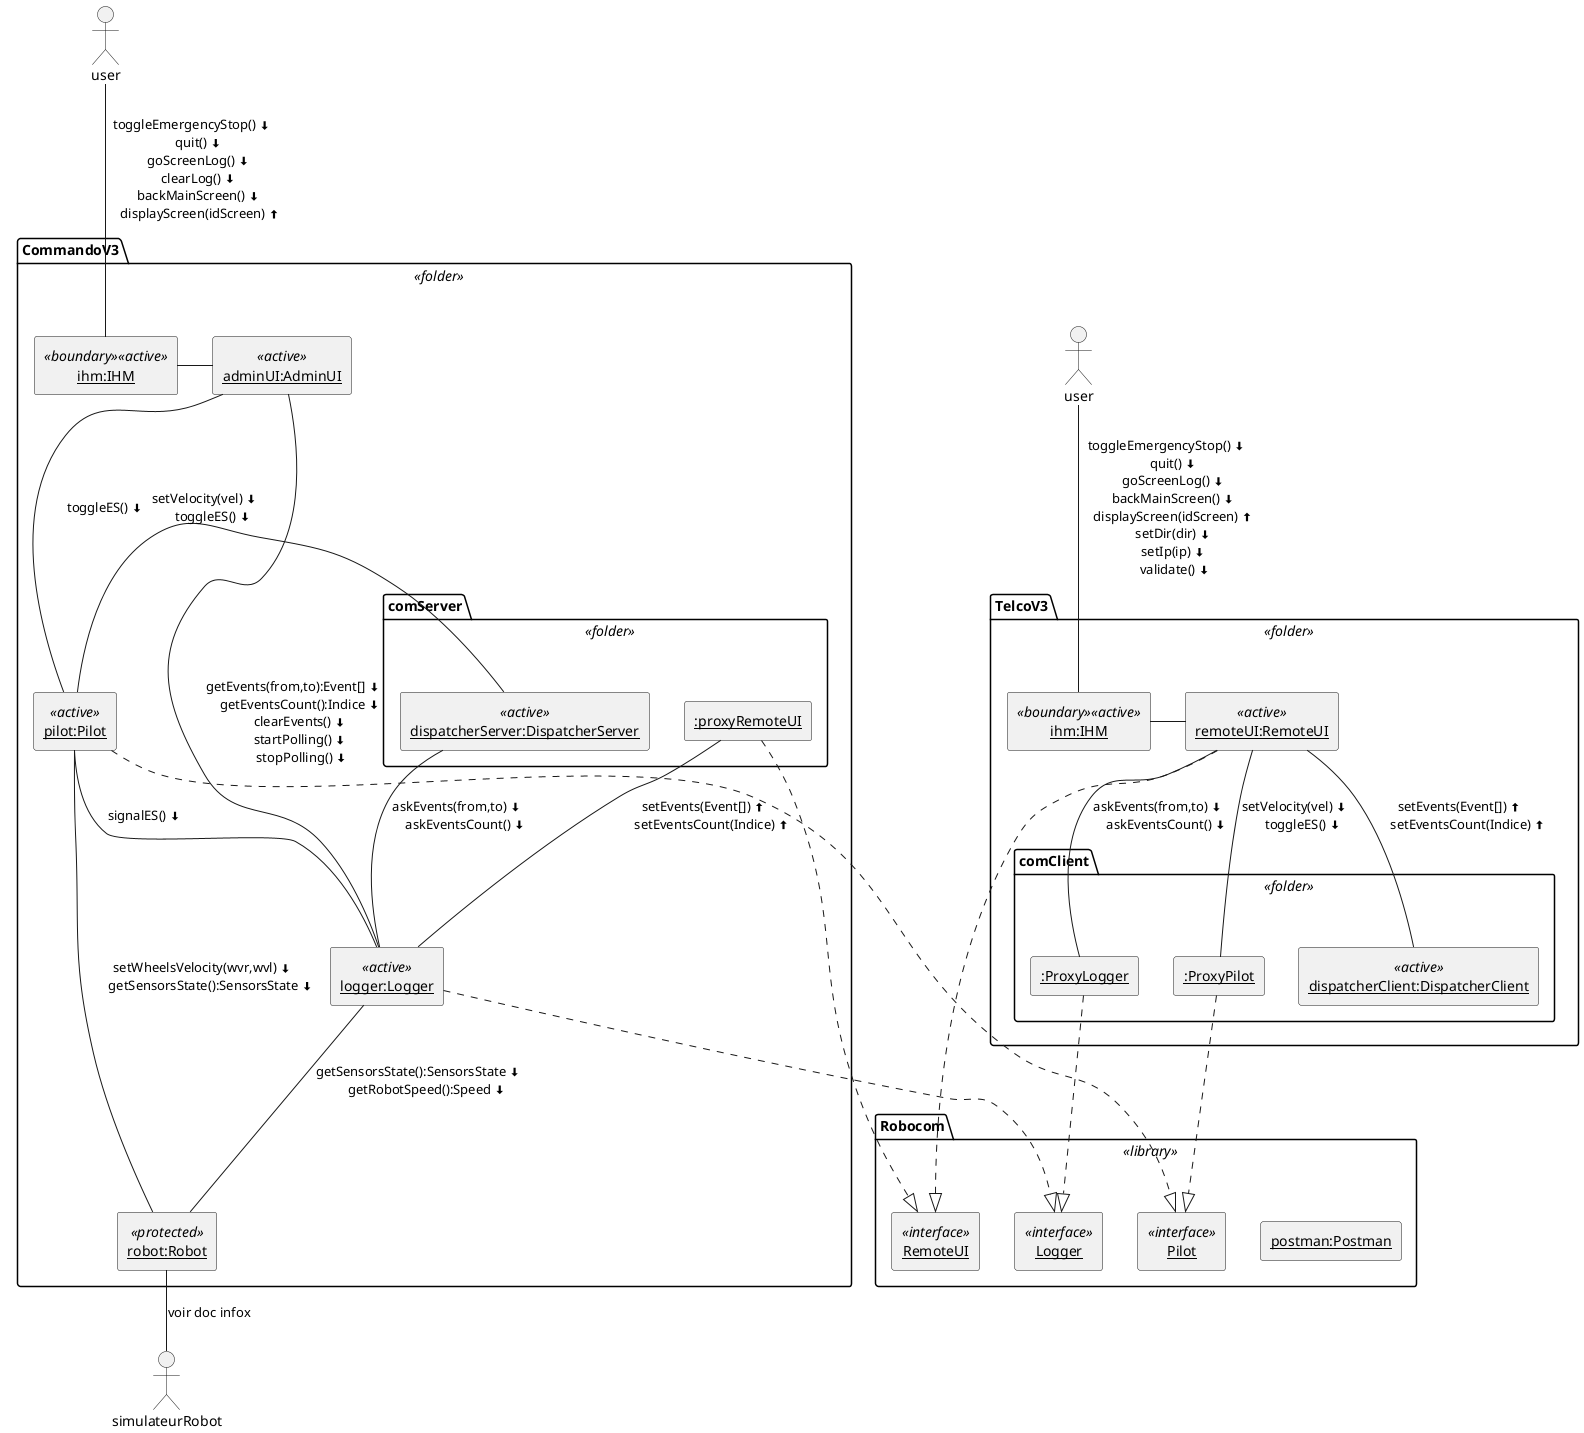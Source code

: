 @startuml conc_detaillee_robot

actor user as user1
actor user as user2
actor simulateurRobot

folder Robocom <<library>> {
    rectangle "<u>postman:Postman</u>" as postman
    rectangle "<u>Pilot</u>" <<interface>>  as interfacePilot
    rectangle "<u>Logger</u>" <<interface>>  as interfaceLogger
    rectangle "<u>RemoteUI</u>" <<interface>>  as interfaceRemoteUI
}

folder CommandoV3 <<folder>> {
    rectangle "<u>robot:Robot</u>" <<protected>> as robot
    rectangle "<u>adminUI:AdminUI</u>" <<active>> as adminUI
    rectangle "<u>pilot:Pilot</u>" <<active>> as pilot
    rectangle "<u>logger:Logger</u>" <<active>> as logger
    
    rectangle "<u>ihm:IHM</u>" <<boundary>> <<active>> as ihmServer

    folder comServer <<folder>> {
        rectangle "<u>:proxyRemoteUI</u>" as proxyRemoteUI
        rectangle "<u>dispatcherServer:DispatcherServer</u>" <<active>> as dispatcherServer
    }

}

folder TelcoV3 <<folder>> {
    rectangle "<u>remoteUI:RemoteUI</u>" <<active>> as remoteUI
    
    rectangle "<u>ihm:IHM</u>" <<boundary>> <<active>> as ihmClient

    folder comClient <<folder>> {
        rectangle "<u>:ProxyPilot</u>" as proxyPilot
        rectangle "<u>:ProxyLogger</u>" as proxyLogger
        rectangle "<u>dispatcherClient:DispatcherClient</u>" <<active>> as dispatcherClient
    }

}

robot -- simulateurRobot : voir doc infox

user1 -- ihmServer : \
    toggleEmergencyStop() <&arrow-thick-bottom> \n\
    quit() <&arrow-thick-bottom> \n\
    goScreenLog() <&arrow-thick-bottom> \n\
    clearLog() <&arrow-thick-bottom> \n\
    backMainScreen() <&arrow-thick-bottom> \n\
    displayScreen(idScreen) <&arrow-thick-top>
ihmServer - adminUI

user2 -- ihmClient : \
    toggleEmergencyStop() <&arrow-thick-bottom> \n\
    quit() <&arrow-thick-bottom> \n\
    goScreenLog() <&arrow-thick-bottom> \n\
    backMainScreen() <&arrow-thick-bottom> \n\
    displayScreen(idScreen) <&arrow-thick-top> \n\
    setDir(dir) <&arrow-thick-bottom> \n\
    setIp(ip) <&arrow-thick-bottom> \n\
    validate() <&arrow-thick-bottom>
ihmClient - remoteUI



pilot ..|> interfacePilot
proxyPilot ..|> interfacePilot
logger ..|> interfaceLogger
proxyLogger ..|> interfaceLogger
remoteUI ..|> interfaceRemoteUI
proxyRemoteUI ..|> interfaceRemoteUI


adminUI -- pilot : toggleES() <&arrow-thick-bottom>
adminUI -- logger : \
    getEvents(from,to):Event[] <&arrow-thick-bottom> \n\
    getEventsCount():Indice <&arrow-thick-bottom> \n\
    clearEvents() <&arrow-thick-bottom> \n\
    startPolling() <&arrow-thick-bottom> \n\
    stopPolling() <&arrow-thick-bottom>

pilot -- robot :\
    setWheelsVelocity(wvr,wvl) <&arrow-thick-bottom> \n\
    getSensorsState():SensorsState <&arrow-thick-bottom>

pilot -- logger : signalES() <&arrow-thick-bottom>

logger -- robot : \
    getSensorsState():SensorsState <&arrow-thick-bottom> \n\
    getRobotSpeed():Speed <&arrow-thick-bottom>

remoteUI -- proxyPilot : \
    setVelocity(vel) <&arrow-thick-bottom> \n\
    toggleES() <&arrow-thick-bottom>
dispatcherServer -- pilot : \
    setVelocity(vel) <&arrow-thick-bottom> \n\
    toggleES() <&arrow-thick-bottom>

remoteUI -- proxyLogger : \
    askEvents(from,to) <&arrow-thick-bottom> \n\
    askEventsCount() <&arrow-thick-bottom>
dispatcherServer -- logger : \
    askEvents(from,to) <&arrow-thick-bottom> \n\
    askEventsCount() <&arrow-thick-bottom>
logger -- proxyRemoteUI : \
    setEvents(Event[]) <&arrow-thick-top> \n\
    setEventsCount(Indice) <&arrow-thick-top>
dispatcherClient -- remoteUI : \
    setEvents(Event[]) <&arrow-thick-top> \n\
    setEventsCount(Indice) <&arrow-thick-top>



@enduml
